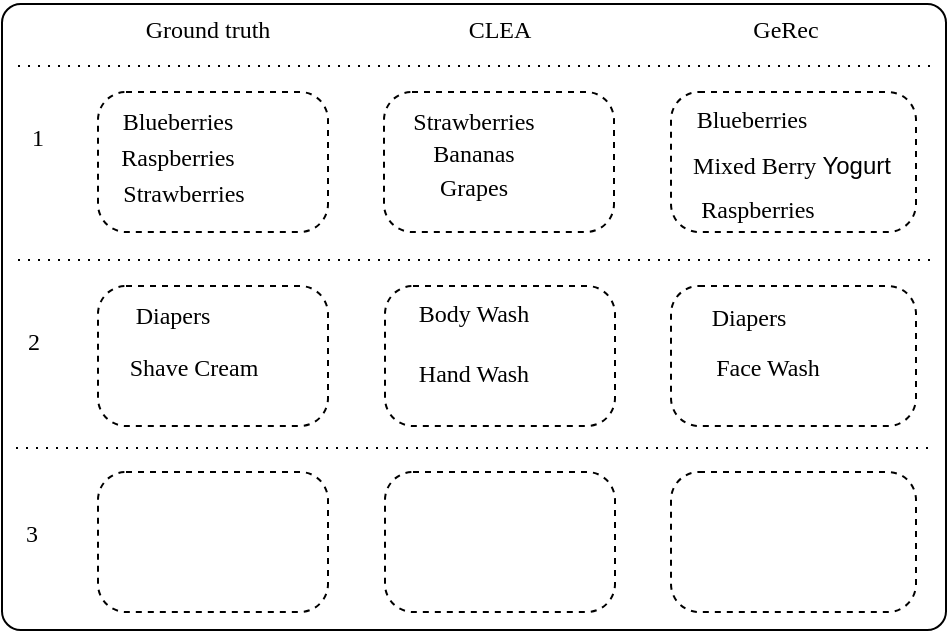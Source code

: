 <mxfile version="20.8.20" type="github">
  <diagram name="第 1 页" id="uoebSKNVaRH9ee-uVrY1">
    <mxGraphModel dx="1050" dy="493" grid="1" gridSize="10" guides="1" tooltips="1" connect="1" arrows="1" fold="1" page="1" pageScale="1" pageWidth="480" pageHeight="320" math="0" shadow="0">
      <root>
        <mxCell id="0" />
        <mxCell id="1" parent="0" />
        <mxCell id="llsBucWkbsvnYULdrbN6-1" value="" style="rounded=1;whiteSpace=wrap;html=1;arcSize=3;" parent="1" vertex="1">
          <mxGeometry x="3" y="3" width="472" height="313" as="geometry" />
        </mxCell>
        <mxCell id="llsBucWkbsvnYULdrbN6-23" value="&lt;font face=&quot;Comic Sans MS&quot;&gt;Ground truth&lt;/font&gt;" style="text;strokeColor=none;align=center;fillColor=none;html=1;verticalAlign=middle;whiteSpace=wrap;rounded=0;" parent="1" vertex="1">
          <mxGeometry x="66" y="1" width="80" height="30" as="geometry" />
        </mxCell>
        <mxCell id="llsBucWkbsvnYULdrbN6-24" value="&lt;font face=&quot;Comic Sans MS&quot;&gt;CLEA&lt;/font&gt;" style="text;strokeColor=none;align=center;fillColor=none;html=1;verticalAlign=middle;whiteSpace=wrap;rounded=0;" parent="1" vertex="1">
          <mxGeometry x="212" y="1" width="80" height="30" as="geometry" />
        </mxCell>
        <mxCell id="llsBucWkbsvnYULdrbN6-25" value="&lt;font face=&quot;Comic Sans MS&quot;&gt;GeRec&lt;/font&gt;" style="text;strokeColor=none;align=center;fillColor=none;html=1;verticalAlign=middle;whiteSpace=wrap;rounded=0;" parent="1" vertex="1">
          <mxGeometry x="355" y="1" width="80" height="30" as="geometry" />
        </mxCell>
        <mxCell id="llsBucWkbsvnYULdrbN6-27" value="" style="endArrow=none;html=1;rounded=0;fontFamily=Comic Sans MS;dashed=1;dashPattern=1 4;" parent="1" edge="1">
          <mxGeometry width="50" height="50" relative="1" as="geometry">
            <mxPoint x="11" y="34" as="sourcePoint" />
            <mxPoint x="471" y="34" as="targetPoint" />
          </mxGeometry>
        </mxCell>
        <mxCell id="llsBucWkbsvnYULdrbN6-28" value="" style="endArrow=none;html=1;rounded=0;fontFamily=Comic Sans MS;dashed=1;dashPattern=1 4;" parent="1" edge="1">
          <mxGeometry width="50" height="50" relative="1" as="geometry">
            <mxPoint x="11" y="131" as="sourcePoint" />
            <mxPoint x="471" y="131" as="targetPoint" />
          </mxGeometry>
        </mxCell>
        <mxCell id="llsBucWkbsvnYULdrbN6-29" value="&lt;font face=&quot;Comic Sans MS&quot;&gt;1&lt;/font&gt;" style="text;strokeColor=none;align=center;fillColor=none;html=1;verticalAlign=middle;whiteSpace=wrap;rounded=0;" parent="1" vertex="1">
          <mxGeometry x="11" y="55" width="20" height="30" as="geometry" />
        </mxCell>
        <mxCell id="llsBucWkbsvnYULdrbN6-30" value="&lt;font face=&quot;Comic Sans MS&quot;&gt;2&lt;/font&gt;" style="text;strokeColor=none;align=center;fillColor=none;html=1;verticalAlign=middle;whiteSpace=wrap;rounded=0;" parent="1" vertex="1">
          <mxGeometry x="9" y="157" width="20" height="30" as="geometry" />
        </mxCell>
        <mxCell id="llsBucWkbsvnYULdrbN6-31" value="" style="endArrow=none;html=1;rounded=0;fontFamily=Comic Sans MS;dashed=1;dashPattern=1 4;" parent="1" edge="1">
          <mxGeometry width="50" height="50" relative="1" as="geometry">
            <mxPoint x="10" y="225" as="sourcePoint" />
            <mxPoint x="470" y="225" as="targetPoint" />
          </mxGeometry>
        </mxCell>
        <mxCell id="llsBucWkbsvnYULdrbN6-32" value="&lt;font face=&quot;Comic Sans MS&quot;&gt;3&lt;/font&gt;" style="text;strokeColor=none;align=center;fillColor=none;html=1;verticalAlign=middle;whiteSpace=wrap;rounded=0;" parent="1" vertex="1">
          <mxGeometry x="8" y="253" width="20" height="30" as="geometry" />
        </mxCell>
        <mxCell id="Y1XCkqYvg7hs-93zsCJq-1" value="" style="rounded=1;whiteSpace=wrap;html=1;fontFamily=Comic Sans MS;fontSize=12;dashed=1;arcSize=20;" vertex="1" parent="1">
          <mxGeometry x="51" y="47" width="115" height="70" as="geometry" />
        </mxCell>
        <mxCell id="Y1XCkqYvg7hs-93zsCJq-2" value="" style="rounded=1;whiteSpace=wrap;html=1;fontFamily=Comic Sans MS;fontSize=12;dashed=1;arcSize=20;" vertex="1" parent="1">
          <mxGeometry x="51" y="144" width="115" height="70" as="geometry" />
        </mxCell>
        <mxCell id="Y1XCkqYvg7hs-93zsCJq-3" value="" style="rounded=1;whiteSpace=wrap;html=1;fontFamily=Comic Sans MS;fontSize=12;dashed=1;arcSize=20;" vertex="1" parent="1">
          <mxGeometry x="51" y="237" width="115" height="70" as="geometry" />
        </mxCell>
        <mxCell id="Y1XCkqYvg7hs-93zsCJq-4" value="" style="rounded=1;whiteSpace=wrap;html=1;fontFamily=Comic Sans MS;fontSize=12;dashed=1;arcSize=20;" vertex="1" parent="1">
          <mxGeometry x="194" y="47" width="115" height="70" as="geometry" />
        </mxCell>
        <mxCell id="Y1XCkqYvg7hs-93zsCJq-5" value="" style="rounded=1;whiteSpace=wrap;html=1;fontFamily=Comic Sans MS;fontSize=12;dashed=1;arcSize=20;" vertex="1" parent="1">
          <mxGeometry x="337.5" y="47" width="122.5" height="70" as="geometry" />
        </mxCell>
        <mxCell id="Y1XCkqYvg7hs-93zsCJq-6" value="" style="rounded=1;whiteSpace=wrap;html=1;fontFamily=Comic Sans MS;fontSize=12;dashed=1;arcSize=20;" vertex="1" parent="1">
          <mxGeometry x="194.5" y="144" width="115" height="70" as="geometry" />
        </mxCell>
        <mxCell id="Y1XCkqYvg7hs-93zsCJq-7" value="" style="rounded=1;whiteSpace=wrap;html=1;fontFamily=Comic Sans MS;fontSize=12;dashed=1;arcSize=20;" vertex="1" parent="1">
          <mxGeometry x="337.5" y="144" width="122.5" height="70" as="geometry" />
        </mxCell>
        <mxCell id="Y1XCkqYvg7hs-93zsCJq-8" value="" style="rounded=1;whiteSpace=wrap;html=1;fontFamily=Comic Sans MS;fontSize=12;dashed=1;arcSize=20;" vertex="1" parent="1">
          <mxGeometry x="194.5" y="237" width="115" height="70" as="geometry" />
        </mxCell>
        <mxCell id="Y1XCkqYvg7hs-93zsCJq-9" value="" style="rounded=1;whiteSpace=wrap;html=1;fontFamily=Comic Sans MS;fontSize=12;dashed=1;arcSize=20;" vertex="1" parent="1">
          <mxGeometry x="337.5" y="237" width="122.5" height="70" as="geometry" />
        </mxCell>
        <mxCell id="Y1XCkqYvg7hs-93zsCJq-10" value="&lt;font face=&quot;Comic Sans MS&quot;&gt;Blueberries&lt;/font&gt;" style="text;strokeColor=none;align=center;fillColor=none;html=1;verticalAlign=middle;whiteSpace=wrap;rounded=0;" vertex="1" parent="1">
          <mxGeometry x="51" y="47" width="80" height="30" as="geometry" />
        </mxCell>
        <mxCell id="Y1XCkqYvg7hs-93zsCJq-11" value="&lt;font face=&quot;Comic Sans MS&quot;&gt;Raspberries&lt;/font&gt;" style="text;strokeColor=none;align=center;fillColor=none;html=1;verticalAlign=middle;whiteSpace=wrap;rounded=0;" vertex="1" parent="1">
          <mxGeometry x="51" y="65" width="80" height="30" as="geometry" />
        </mxCell>
        <mxCell id="Y1XCkqYvg7hs-93zsCJq-12" value="&lt;font face=&quot;Comic Sans MS&quot;&gt;Strawberries&lt;/font&gt;" style="text;strokeColor=none;align=center;fillColor=none;html=1;verticalAlign=middle;whiteSpace=wrap;rounded=0;" vertex="1" parent="1">
          <mxGeometry x="54" y="83" width="80" height="30" as="geometry" />
        </mxCell>
        <mxCell id="Y1XCkqYvg7hs-93zsCJq-13" value="&lt;font face=&quot;Comic Sans MS&quot;&gt;Blueberries&lt;/font&gt;" style="text;strokeColor=none;align=center;fillColor=none;html=1;verticalAlign=middle;whiteSpace=wrap;rounded=0;" vertex="1" parent="1">
          <mxGeometry x="338" y="46" width="80" height="30" as="geometry" />
        </mxCell>
        <mxCell id="Y1XCkqYvg7hs-93zsCJq-14" value="&lt;font face=&quot;Comic Sans MS&quot;&gt;Strawberries&lt;/font&gt;" style="text;strokeColor=none;align=center;fillColor=none;html=1;verticalAlign=middle;whiteSpace=wrap;rounded=0;" vertex="1" parent="1">
          <mxGeometry x="199" y="47" width="80" height="30" as="geometry" />
        </mxCell>
        <mxCell id="Y1XCkqYvg7hs-93zsCJq-15" value="&lt;font face=&quot;Comic Sans MS&quot;&gt;Raspberries&lt;/font&gt;" style="text;strokeColor=none;align=center;fillColor=none;html=1;verticalAlign=middle;whiteSpace=wrap;rounded=0;" vertex="1" parent="1">
          <mxGeometry x="341" y="91" width="80" height="30" as="geometry" />
        </mxCell>
        <mxCell id="Y1XCkqYvg7hs-93zsCJq-16" value="&lt;font face=&quot;Comic Sans MS&quot;&gt;Bananas&lt;/font&gt;" style="text;strokeColor=none;align=center;fillColor=none;html=1;verticalAlign=middle;whiteSpace=wrap;rounded=0;" vertex="1" parent="1">
          <mxGeometry x="199" y="63" width="80" height="30" as="geometry" />
        </mxCell>
        <mxCell id="Y1XCkqYvg7hs-93zsCJq-17" value="&lt;font face=&quot;Comic Sans MS&quot;&gt;Grapes&lt;/font&gt;" style="text;strokeColor=none;align=center;fillColor=none;html=1;verticalAlign=middle;whiteSpace=wrap;rounded=0;" vertex="1" parent="1">
          <mxGeometry x="199" y="80" width="80" height="30" as="geometry" />
        </mxCell>
        <mxCell id="Y1XCkqYvg7hs-93zsCJq-18" value="&lt;font face=&quot;Comic Sans MS&quot;&gt;Mixed Berry&amp;nbsp;&lt;/font&gt;Yogurt" style="text;strokeColor=none;align=center;fillColor=none;html=1;verticalAlign=middle;whiteSpace=wrap;rounded=0;" vertex="1" parent="1">
          <mxGeometry x="329" y="69" width="138" height="30" as="geometry" />
        </mxCell>
        <mxCell id="Y1XCkqYvg7hs-93zsCJq-19" value="&lt;font face=&quot;Comic Sans MS&quot;&gt;Diapers&lt;/font&gt;" style="text;strokeColor=none;align=center;fillColor=none;html=1;verticalAlign=middle;whiteSpace=wrap;rounded=0;" vertex="1" parent="1">
          <mxGeometry x="57" y="144" width="63" height="30" as="geometry" />
        </mxCell>
        <mxCell id="Y1XCkqYvg7hs-93zsCJq-20" value="&lt;font face=&quot;Comic Sans MS&quot;&gt;Shave Cream&lt;/font&gt;" style="text;strokeColor=none;align=center;fillColor=none;html=1;verticalAlign=middle;whiteSpace=wrap;rounded=0;" vertex="1" parent="1">
          <mxGeometry x="58" y="170" width="82" height="30" as="geometry" />
        </mxCell>
        <mxCell id="Y1XCkqYvg7hs-93zsCJq-22" value="&lt;font face=&quot;Comic Sans MS&quot;&gt;Diapers&lt;/font&gt;" style="text;strokeColor=none;align=center;fillColor=none;html=1;verticalAlign=middle;whiteSpace=wrap;rounded=0;" vertex="1" parent="1">
          <mxGeometry x="345" y="145" width="63" height="30" as="geometry" />
        </mxCell>
        <mxCell id="Y1XCkqYvg7hs-93zsCJq-23" value="&lt;font face=&quot;Comic Sans MS&quot;&gt;Face Wash&lt;/font&gt;" style="text;strokeColor=none;align=center;fillColor=none;html=1;verticalAlign=middle;whiteSpace=wrap;rounded=0;" vertex="1" parent="1">
          <mxGeometry x="345" y="170" width="82" height="30" as="geometry" />
        </mxCell>
        <mxCell id="Y1XCkqYvg7hs-93zsCJq-24" value="&lt;font face=&quot;Comic Sans MS&quot;&gt;Body Wash&lt;/font&gt;" style="text;strokeColor=none;align=center;fillColor=none;html=1;verticalAlign=middle;whiteSpace=wrap;rounded=0;" vertex="1" parent="1">
          <mxGeometry x="198" y="143" width="82" height="30" as="geometry" />
        </mxCell>
        <mxCell id="Y1XCkqYvg7hs-93zsCJq-25" value="&lt;font face=&quot;Comic Sans MS&quot;&gt;Hand Wash&lt;/font&gt;" style="text;strokeColor=none;align=center;fillColor=none;html=1;verticalAlign=middle;whiteSpace=wrap;rounded=0;" vertex="1" parent="1">
          <mxGeometry x="198" y="173" width="82" height="30" as="geometry" />
        </mxCell>
      </root>
    </mxGraphModel>
  </diagram>
</mxfile>
